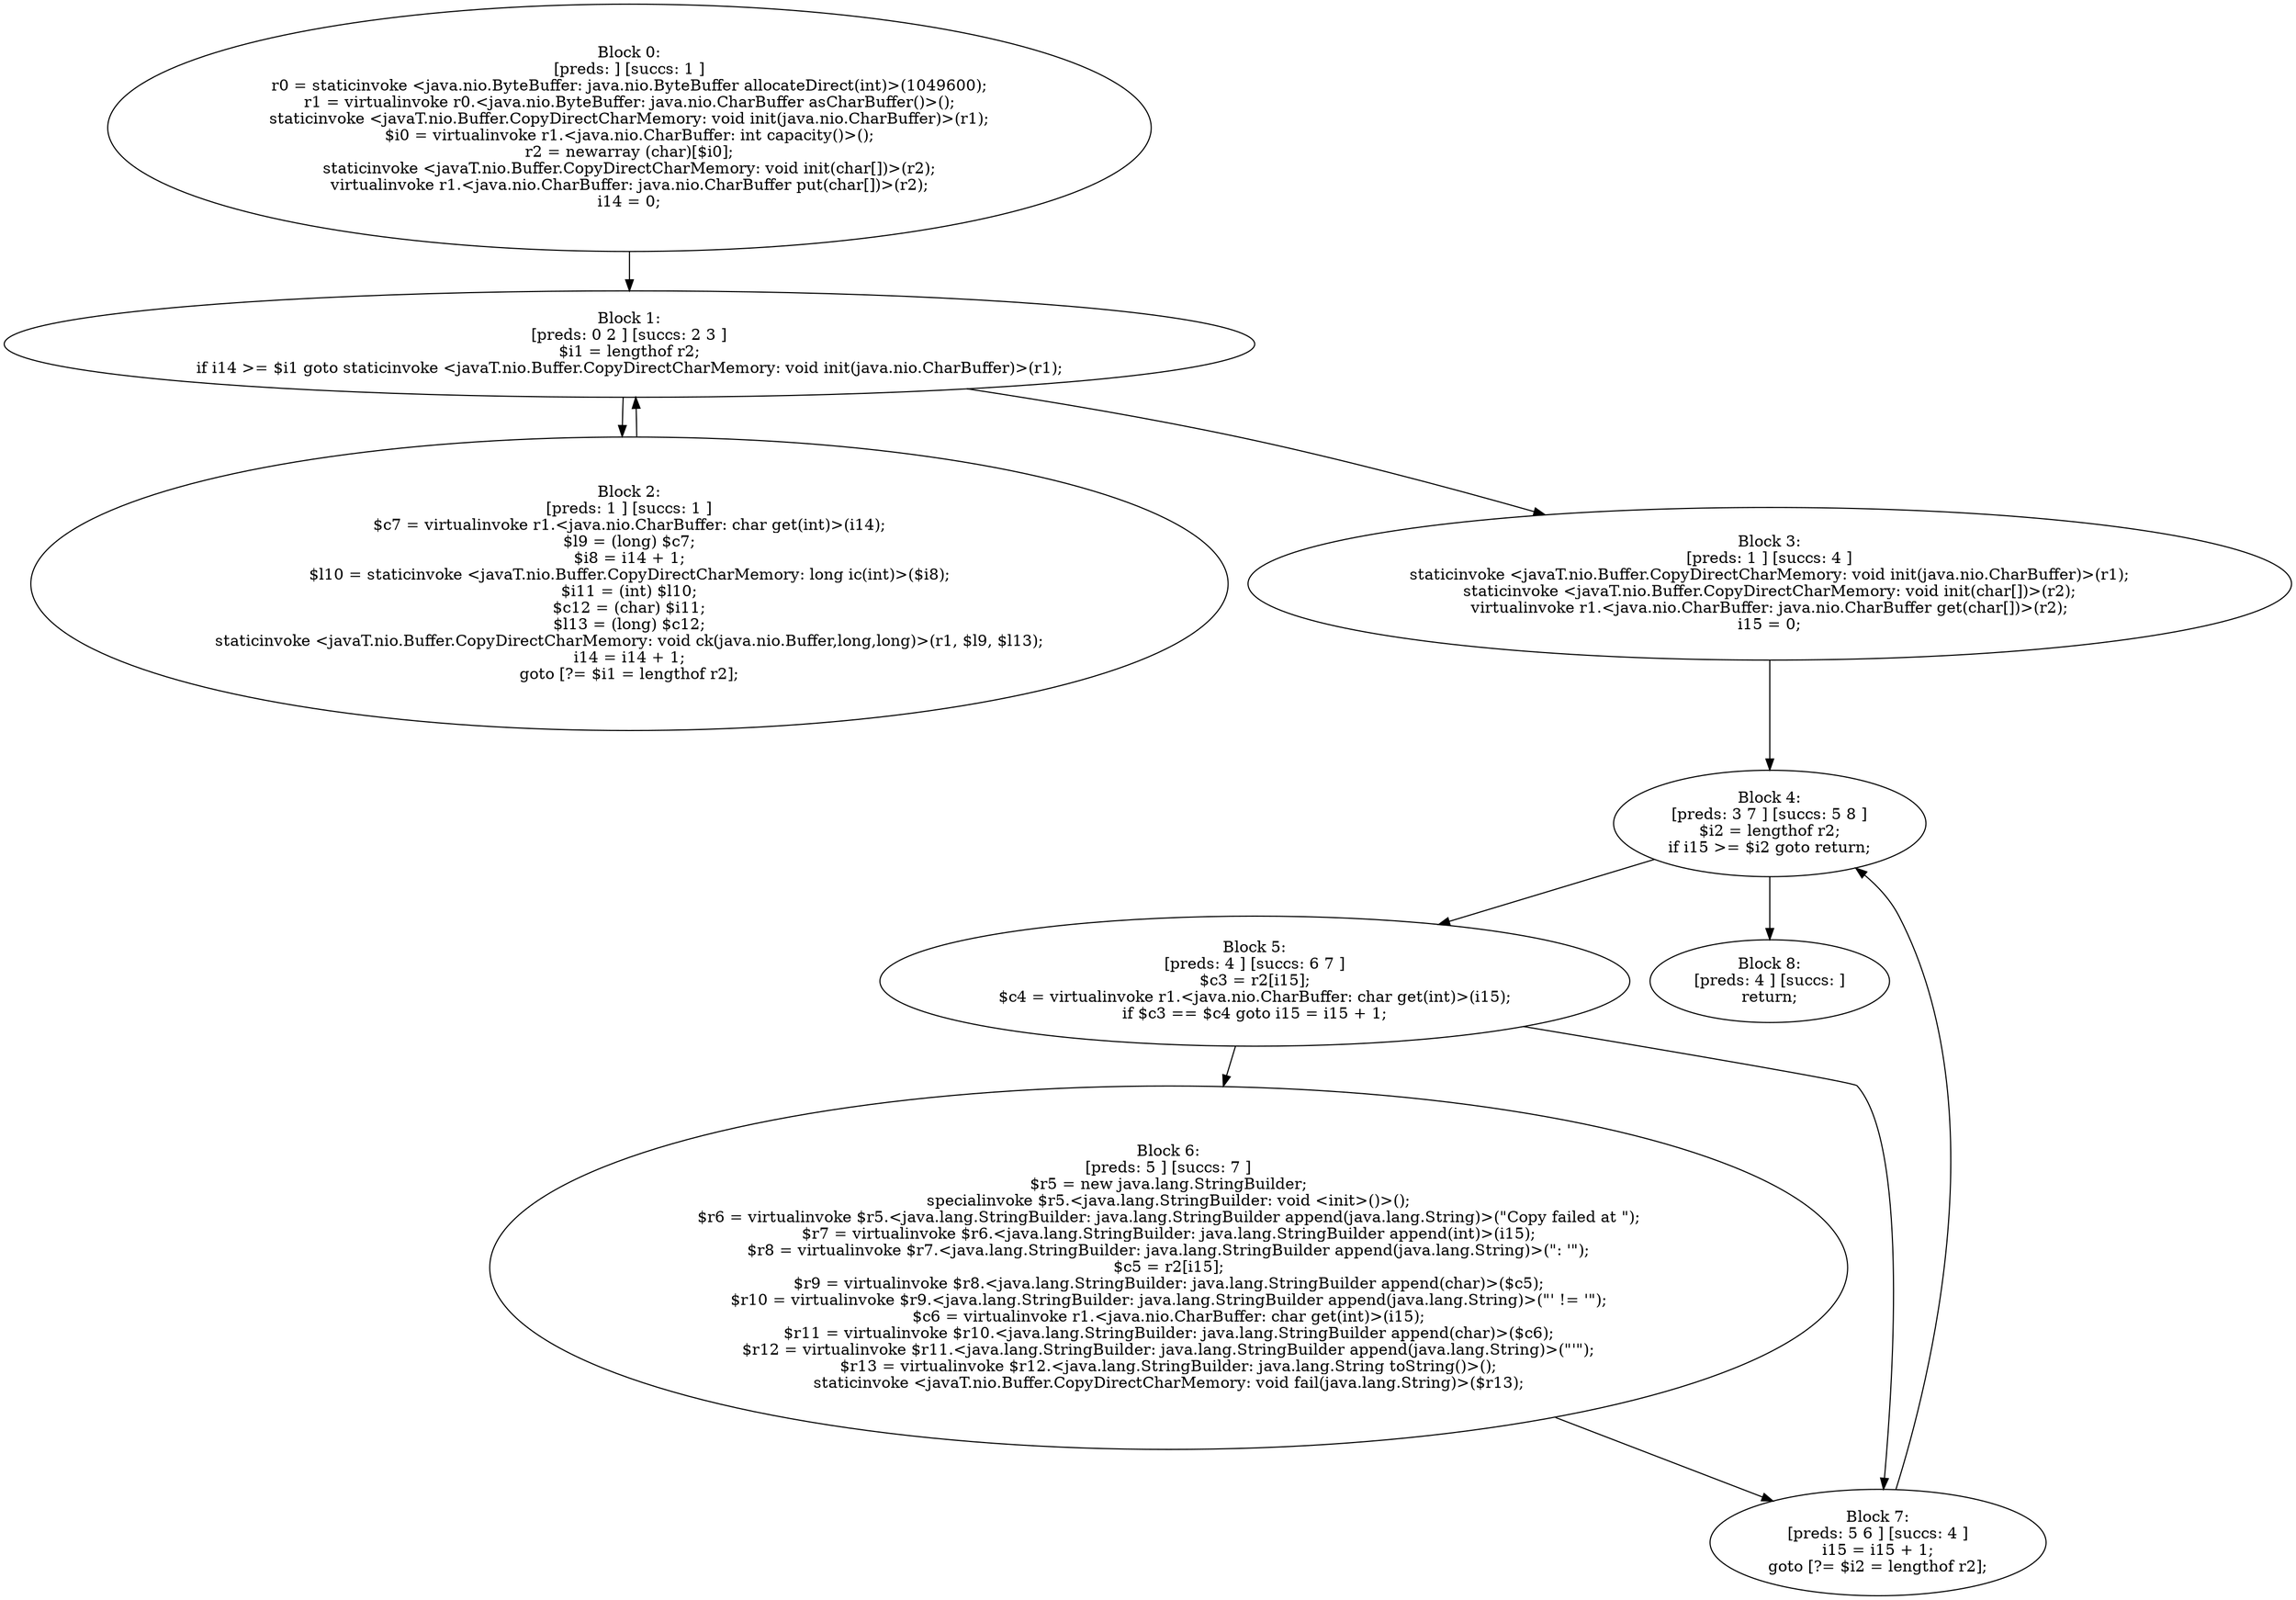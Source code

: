 digraph "unitGraph" {
    "Block 0:
[preds: ] [succs: 1 ]
r0 = staticinvoke <java.nio.ByteBuffer: java.nio.ByteBuffer allocateDirect(int)>(1049600);
r1 = virtualinvoke r0.<java.nio.ByteBuffer: java.nio.CharBuffer asCharBuffer()>();
staticinvoke <javaT.nio.Buffer.CopyDirectCharMemory: void init(java.nio.CharBuffer)>(r1);
$i0 = virtualinvoke r1.<java.nio.CharBuffer: int capacity()>();
r2 = newarray (char)[$i0];
staticinvoke <javaT.nio.Buffer.CopyDirectCharMemory: void init(char[])>(r2);
virtualinvoke r1.<java.nio.CharBuffer: java.nio.CharBuffer put(char[])>(r2);
i14 = 0;
"
    "Block 1:
[preds: 0 2 ] [succs: 2 3 ]
$i1 = lengthof r2;
if i14 >= $i1 goto staticinvoke <javaT.nio.Buffer.CopyDirectCharMemory: void init(java.nio.CharBuffer)>(r1);
"
    "Block 2:
[preds: 1 ] [succs: 1 ]
$c7 = virtualinvoke r1.<java.nio.CharBuffer: char get(int)>(i14);
$l9 = (long) $c7;
$i8 = i14 + 1;
$l10 = staticinvoke <javaT.nio.Buffer.CopyDirectCharMemory: long ic(int)>($i8);
$i11 = (int) $l10;
$c12 = (char) $i11;
$l13 = (long) $c12;
staticinvoke <javaT.nio.Buffer.CopyDirectCharMemory: void ck(java.nio.Buffer,long,long)>(r1, $l9, $l13);
i14 = i14 + 1;
goto [?= $i1 = lengthof r2];
"
    "Block 3:
[preds: 1 ] [succs: 4 ]
staticinvoke <javaT.nio.Buffer.CopyDirectCharMemory: void init(java.nio.CharBuffer)>(r1);
staticinvoke <javaT.nio.Buffer.CopyDirectCharMemory: void init(char[])>(r2);
virtualinvoke r1.<java.nio.CharBuffer: java.nio.CharBuffer get(char[])>(r2);
i15 = 0;
"
    "Block 4:
[preds: 3 7 ] [succs: 5 8 ]
$i2 = lengthof r2;
if i15 >= $i2 goto return;
"
    "Block 5:
[preds: 4 ] [succs: 6 7 ]
$c3 = r2[i15];
$c4 = virtualinvoke r1.<java.nio.CharBuffer: char get(int)>(i15);
if $c3 == $c4 goto i15 = i15 + 1;
"
    "Block 6:
[preds: 5 ] [succs: 7 ]
$r5 = new java.lang.StringBuilder;
specialinvoke $r5.<java.lang.StringBuilder: void <init>()>();
$r6 = virtualinvoke $r5.<java.lang.StringBuilder: java.lang.StringBuilder append(java.lang.String)>(\"Copy failed at \");
$r7 = virtualinvoke $r6.<java.lang.StringBuilder: java.lang.StringBuilder append(int)>(i15);
$r8 = virtualinvoke $r7.<java.lang.StringBuilder: java.lang.StringBuilder append(java.lang.String)>(\": \'\");
$c5 = r2[i15];
$r9 = virtualinvoke $r8.<java.lang.StringBuilder: java.lang.StringBuilder append(char)>($c5);
$r10 = virtualinvoke $r9.<java.lang.StringBuilder: java.lang.StringBuilder append(java.lang.String)>(\"\' != \'\");
$c6 = virtualinvoke r1.<java.nio.CharBuffer: char get(int)>(i15);
$r11 = virtualinvoke $r10.<java.lang.StringBuilder: java.lang.StringBuilder append(char)>($c6);
$r12 = virtualinvoke $r11.<java.lang.StringBuilder: java.lang.StringBuilder append(java.lang.String)>(\"\'\");
$r13 = virtualinvoke $r12.<java.lang.StringBuilder: java.lang.String toString()>();
staticinvoke <javaT.nio.Buffer.CopyDirectCharMemory: void fail(java.lang.String)>($r13);
"
    "Block 7:
[preds: 5 6 ] [succs: 4 ]
i15 = i15 + 1;
goto [?= $i2 = lengthof r2];
"
    "Block 8:
[preds: 4 ] [succs: ]
return;
"
    "Block 0:
[preds: ] [succs: 1 ]
r0 = staticinvoke <java.nio.ByteBuffer: java.nio.ByteBuffer allocateDirect(int)>(1049600);
r1 = virtualinvoke r0.<java.nio.ByteBuffer: java.nio.CharBuffer asCharBuffer()>();
staticinvoke <javaT.nio.Buffer.CopyDirectCharMemory: void init(java.nio.CharBuffer)>(r1);
$i0 = virtualinvoke r1.<java.nio.CharBuffer: int capacity()>();
r2 = newarray (char)[$i0];
staticinvoke <javaT.nio.Buffer.CopyDirectCharMemory: void init(char[])>(r2);
virtualinvoke r1.<java.nio.CharBuffer: java.nio.CharBuffer put(char[])>(r2);
i14 = 0;
"->"Block 1:
[preds: 0 2 ] [succs: 2 3 ]
$i1 = lengthof r2;
if i14 >= $i1 goto staticinvoke <javaT.nio.Buffer.CopyDirectCharMemory: void init(java.nio.CharBuffer)>(r1);
";
    "Block 1:
[preds: 0 2 ] [succs: 2 3 ]
$i1 = lengthof r2;
if i14 >= $i1 goto staticinvoke <javaT.nio.Buffer.CopyDirectCharMemory: void init(java.nio.CharBuffer)>(r1);
"->"Block 2:
[preds: 1 ] [succs: 1 ]
$c7 = virtualinvoke r1.<java.nio.CharBuffer: char get(int)>(i14);
$l9 = (long) $c7;
$i8 = i14 + 1;
$l10 = staticinvoke <javaT.nio.Buffer.CopyDirectCharMemory: long ic(int)>($i8);
$i11 = (int) $l10;
$c12 = (char) $i11;
$l13 = (long) $c12;
staticinvoke <javaT.nio.Buffer.CopyDirectCharMemory: void ck(java.nio.Buffer,long,long)>(r1, $l9, $l13);
i14 = i14 + 1;
goto [?= $i1 = lengthof r2];
";
    "Block 1:
[preds: 0 2 ] [succs: 2 3 ]
$i1 = lengthof r2;
if i14 >= $i1 goto staticinvoke <javaT.nio.Buffer.CopyDirectCharMemory: void init(java.nio.CharBuffer)>(r1);
"->"Block 3:
[preds: 1 ] [succs: 4 ]
staticinvoke <javaT.nio.Buffer.CopyDirectCharMemory: void init(java.nio.CharBuffer)>(r1);
staticinvoke <javaT.nio.Buffer.CopyDirectCharMemory: void init(char[])>(r2);
virtualinvoke r1.<java.nio.CharBuffer: java.nio.CharBuffer get(char[])>(r2);
i15 = 0;
";
    "Block 2:
[preds: 1 ] [succs: 1 ]
$c7 = virtualinvoke r1.<java.nio.CharBuffer: char get(int)>(i14);
$l9 = (long) $c7;
$i8 = i14 + 1;
$l10 = staticinvoke <javaT.nio.Buffer.CopyDirectCharMemory: long ic(int)>($i8);
$i11 = (int) $l10;
$c12 = (char) $i11;
$l13 = (long) $c12;
staticinvoke <javaT.nio.Buffer.CopyDirectCharMemory: void ck(java.nio.Buffer,long,long)>(r1, $l9, $l13);
i14 = i14 + 1;
goto [?= $i1 = lengthof r2];
"->"Block 1:
[preds: 0 2 ] [succs: 2 3 ]
$i1 = lengthof r2;
if i14 >= $i1 goto staticinvoke <javaT.nio.Buffer.CopyDirectCharMemory: void init(java.nio.CharBuffer)>(r1);
";
    "Block 3:
[preds: 1 ] [succs: 4 ]
staticinvoke <javaT.nio.Buffer.CopyDirectCharMemory: void init(java.nio.CharBuffer)>(r1);
staticinvoke <javaT.nio.Buffer.CopyDirectCharMemory: void init(char[])>(r2);
virtualinvoke r1.<java.nio.CharBuffer: java.nio.CharBuffer get(char[])>(r2);
i15 = 0;
"->"Block 4:
[preds: 3 7 ] [succs: 5 8 ]
$i2 = lengthof r2;
if i15 >= $i2 goto return;
";
    "Block 4:
[preds: 3 7 ] [succs: 5 8 ]
$i2 = lengthof r2;
if i15 >= $i2 goto return;
"->"Block 5:
[preds: 4 ] [succs: 6 7 ]
$c3 = r2[i15];
$c4 = virtualinvoke r1.<java.nio.CharBuffer: char get(int)>(i15);
if $c3 == $c4 goto i15 = i15 + 1;
";
    "Block 4:
[preds: 3 7 ] [succs: 5 8 ]
$i2 = lengthof r2;
if i15 >= $i2 goto return;
"->"Block 8:
[preds: 4 ] [succs: ]
return;
";
    "Block 5:
[preds: 4 ] [succs: 6 7 ]
$c3 = r2[i15];
$c4 = virtualinvoke r1.<java.nio.CharBuffer: char get(int)>(i15);
if $c3 == $c4 goto i15 = i15 + 1;
"->"Block 6:
[preds: 5 ] [succs: 7 ]
$r5 = new java.lang.StringBuilder;
specialinvoke $r5.<java.lang.StringBuilder: void <init>()>();
$r6 = virtualinvoke $r5.<java.lang.StringBuilder: java.lang.StringBuilder append(java.lang.String)>(\"Copy failed at \");
$r7 = virtualinvoke $r6.<java.lang.StringBuilder: java.lang.StringBuilder append(int)>(i15);
$r8 = virtualinvoke $r7.<java.lang.StringBuilder: java.lang.StringBuilder append(java.lang.String)>(\": \'\");
$c5 = r2[i15];
$r9 = virtualinvoke $r8.<java.lang.StringBuilder: java.lang.StringBuilder append(char)>($c5);
$r10 = virtualinvoke $r9.<java.lang.StringBuilder: java.lang.StringBuilder append(java.lang.String)>(\"\' != \'\");
$c6 = virtualinvoke r1.<java.nio.CharBuffer: char get(int)>(i15);
$r11 = virtualinvoke $r10.<java.lang.StringBuilder: java.lang.StringBuilder append(char)>($c6);
$r12 = virtualinvoke $r11.<java.lang.StringBuilder: java.lang.StringBuilder append(java.lang.String)>(\"\'\");
$r13 = virtualinvoke $r12.<java.lang.StringBuilder: java.lang.String toString()>();
staticinvoke <javaT.nio.Buffer.CopyDirectCharMemory: void fail(java.lang.String)>($r13);
";
    "Block 5:
[preds: 4 ] [succs: 6 7 ]
$c3 = r2[i15];
$c4 = virtualinvoke r1.<java.nio.CharBuffer: char get(int)>(i15);
if $c3 == $c4 goto i15 = i15 + 1;
"->"Block 7:
[preds: 5 6 ] [succs: 4 ]
i15 = i15 + 1;
goto [?= $i2 = lengthof r2];
";
    "Block 6:
[preds: 5 ] [succs: 7 ]
$r5 = new java.lang.StringBuilder;
specialinvoke $r5.<java.lang.StringBuilder: void <init>()>();
$r6 = virtualinvoke $r5.<java.lang.StringBuilder: java.lang.StringBuilder append(java.lang.String)>(\"Copy failed at \");
$r7 = virtualinvoke $r6.<java.lang.StringBuilder: java.lang.StringBuilder append(int)>(i15);
$r8 = virtualinvoke $r7.<java.lang.StringBuilder: java.lang.StringBuilder append(java.lang.String)>(\": \'\");
$c5 = r2[i15];
$r9 = virtualinvoke $r8.<java.lang.StringBuilder: java.lang.StringBuilder append(char)>($c5);
$r10 = virtualinvoke $r9.<java.lang.StringBuilder: java.lang.StringBuilder append(java.lang.String)>(\"\' != \'\");
$c6 = virtualinvoke r1.<java.nio.CharBuffer: char get(int)>(i15);
$r11 = virtualinvoke $r10.<java.lang.StringBuilder: java.lang.StringBuilder append(char)>($c6);
$r12 = virtualinvoke $r11.<java.lang.StringBuilder: java.lang.StringBuilder append(java.lang.String)>(\"\'\");
$r13 = virtualinvoke $r12.<java.lang.StringBuilder: java.lang.String toString()>();
staticinvoke <javaT.nio.Buffer.CopyDirectCharMemory: void fail(java.lang.String)>($r13);
"->"Block 7:
[preds: 5 6 ] [succs: 4 ]
i15 = i15 + 1;
goto [?= $i2 = lengthof r2];
";
    "Block 7:
[preds: 5 6 ] [succs: 4 ]
i15 = i15 + 1;
goto [?= $i2 = lengthof r2];
"->"Block 4:
[preds: 3 7 ] [succs: 5 8 ]
$i2 = lengthof r2;
if i15 >= $i2 goto return;
";
}
